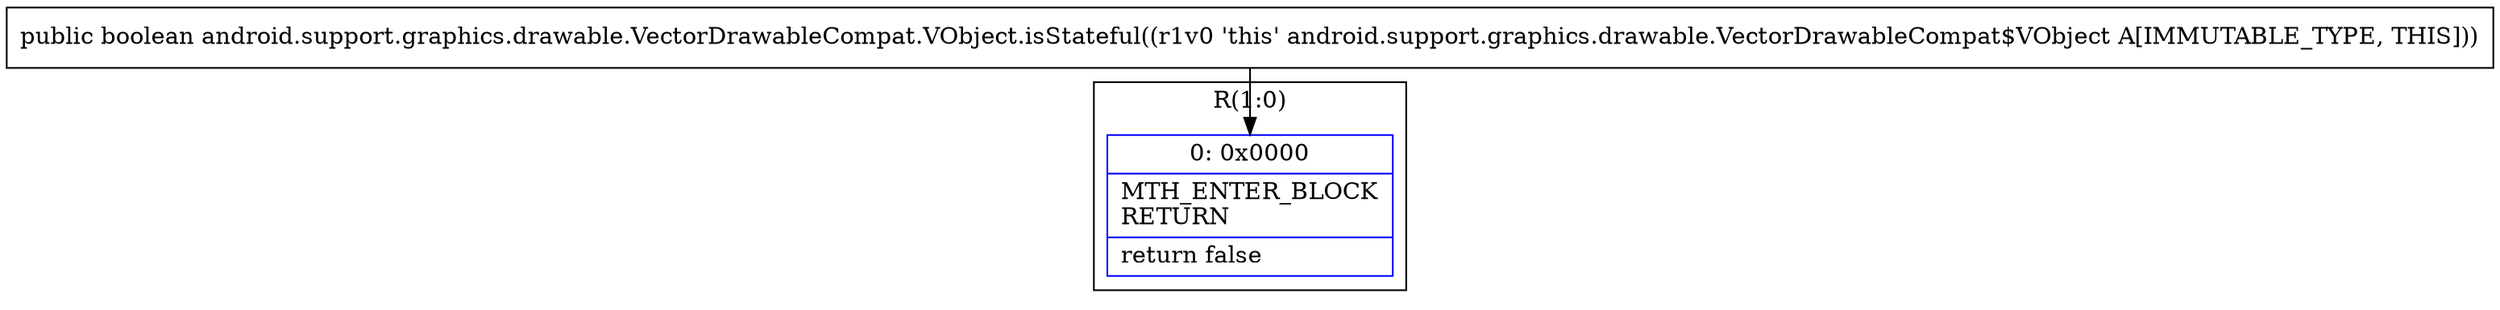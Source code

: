 digraph "CFG forandroid.support.graphics.drawable.VectorDrawableCompat.VObject.isStateful()Z" {
subgraph cluster_Region_353456493 {
label = "R(1:0)";
node [shape=record,color=blue];
Node_0 [shape=record,label="{0\:\ 0x0000|MTH_ENTER_BLOCK\lRETURN\l|return false\l}"];
}
MethodNode[shape=record,label="{public boolean android.support.graphics.drawable.VectorDrawableCompat.VObject.isStateful((r1v0 'this' android.support.graphics.drawable.VectorDrawableCompat$VObject A[IMMUTABLE_TYPE, THIS])) }"];
MethodNode -> Node_0;
}

